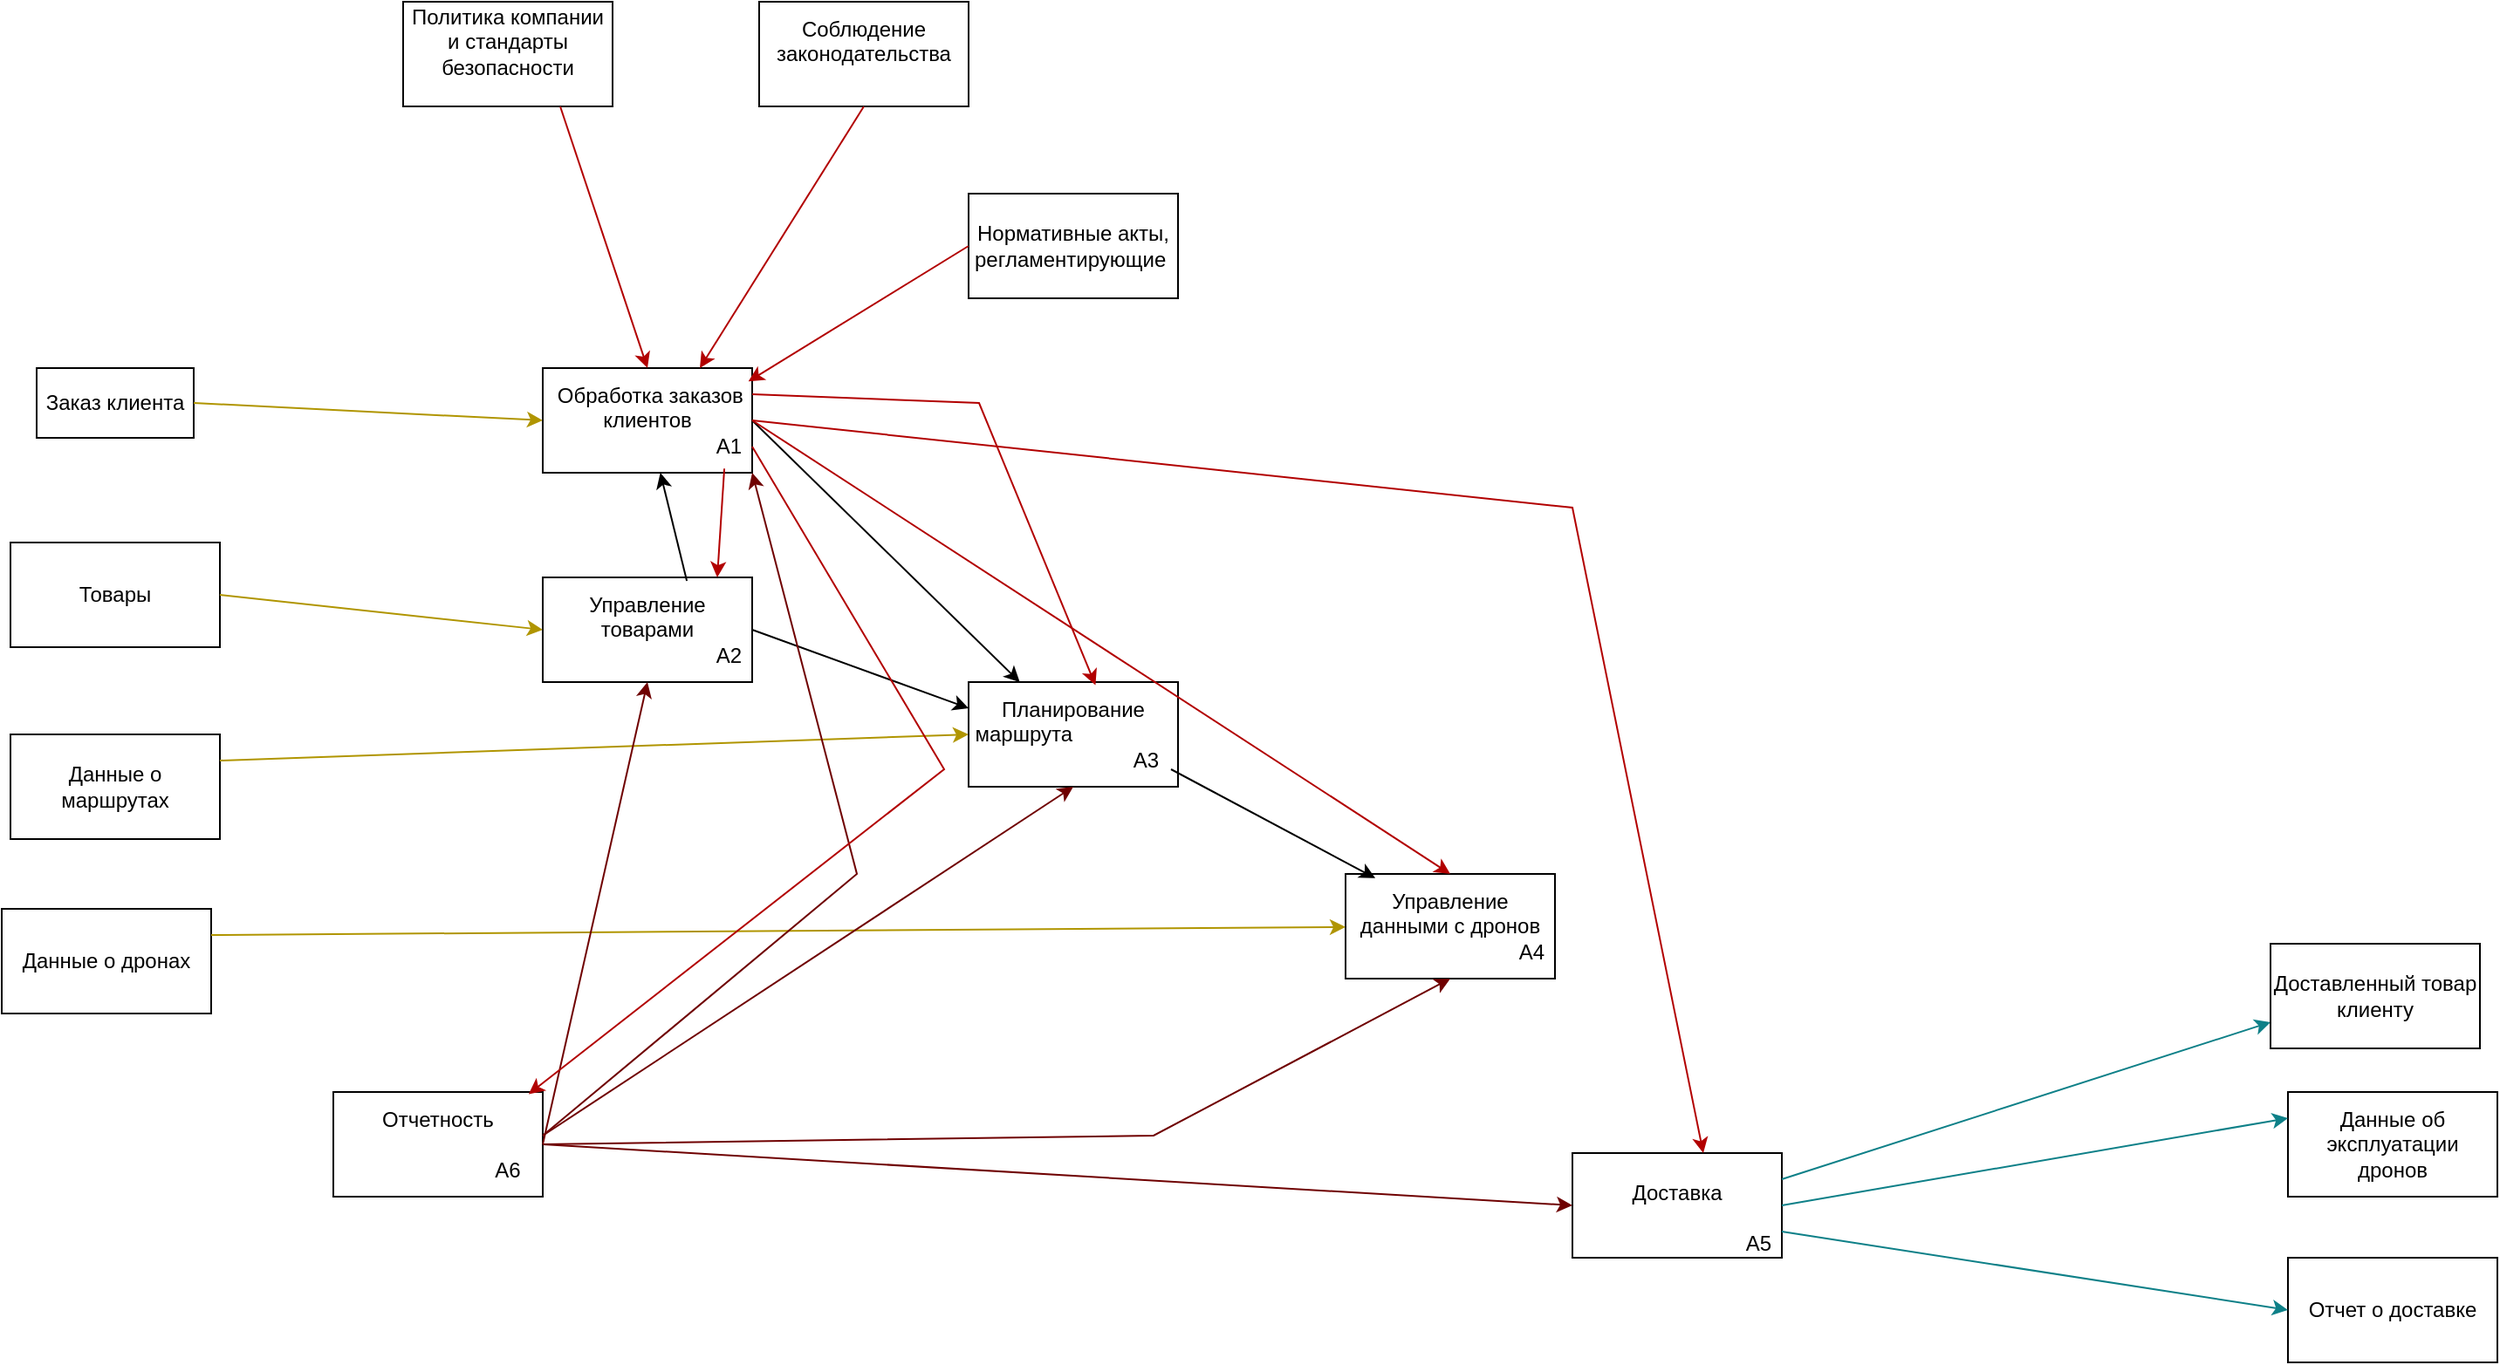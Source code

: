 <mxfile version="24.7.17">
  <diagram name="Страница — 1" id="MuMrje43AJ7VmmXHNSnh">
    <mxGraphModel dx="2062" dy="1845" grid="1" gridSize="10" guides="1" tooltips="1" connect="1" arrows="1" fold="1" page="1" pageScale="1" pageWidth="827" pageHeight="1169" math="0" shadow="0">
      <root>
        <mxCell id="0" />
        <mxCell id="1" parent="0" />
        <mxCell id="Tz0GKoGOuTxOf5YLzzDx-1" value="&amp;nbsp;Обработка заказов клиентов&lt;div&gt;&amp;nbsp; &amp;nbsp; &amp;nbsp; &amp;nbsp; &amp;nbsp; &amp;nbsp; &amp;nbsp; &amp;nbsp; &amp;nbsp; &amp;nbsp; &amp;nbsp; &amp;nbsp; &amp;nbsp; &amp;nbsp; А1&lt;/div&gt;" style="rounded=0;whiteSpace=wrap;html=1;" vertex="1" parent="1">
          <mxGeometry x="170" y="140" width="120" height="60" as="geometry" />
        </mxCell>
        <mxCell id="Tz0GKoGOuTxOf5YLzzDx-2" value="Управление товарами&lt;div&gt;&amp;nbsp; &amp;nbsp; &amp;nbsp; &amp;nbsp; &amp;nbsp; &amp;nbsp; &amp;nbsp; &amp;nbsp; &amp;nbsp; &amp;nbsp; &amp;nbsp; &amp;nbsp; &amp;nbsp; &amp;nbsp; А2&lt;/div&gt;" style="rounded=0;whiteSpace=wrap;html=1;" vertex="1" parent="1">
          <mxGeometry x="170" y="260" width="120" height="60" as="geometry" />
        </mxCell>
        <mxCell id="Tz0GKoGOuTxOf5YLzzDx-3" value="&lt;div&gt;Планирование маршрута&amp;nbsp; &amp;nbsp; &amp;nbsp; &amp;nbsp; &amp;nbsp; &amp;nbsp; &amp;nbsp; &amp;nbsp; &amp;nbsp; &amp;nbsp; &amp;nbsp; &amp;nbsp; &amp;nbsp;&lt;span style=&quot;white-space: pre;&quot;&gt;&#x9;&lt;/span&gt;&lt;span style=&quot;white-space: pre;&quot;&gt;&#x9;&lt;/span&gt;&lt;span style=&quot;white-space: pre;&quot;&gt;&#x9;&lt;/span&gt; А3&lt;/div&gt;" style="rounded=0;whiteSpace=wrap;html=1;" vertex="1" parent="1">
          <mxGeometry x="414" y="320" width="120" height="60" as="geometry" />
        </mxCell>
        <mxCell id="Tz0GKoGOuTxOf5YLzzDx-4" value="Управление данными с дронов&lt;div&gt;&amp;nbsp;&lt;span style=&quot;white-space: pre;&quot;&gt;&#x9;&lt;/span&gt;&lt;span style=&quot;white-space: pre;&quot;&gt;&#x9;&lt;/span&gt;&lt;span style=&quot;white-space: pre;&quot;&gt;&#x9;&lt;/span&gt;&amp;nbsp; &amp;nbsp; А4&lt;/div&gt;" style="rounded=0;whiteSpace=wrap;html=1;" vertex="1" parent="1">
          <mxGeometry x="630" y="430" width="120" height="60" as="geometry" />
        </mxCell>
        <mxCell id="Tz0GKoGOuTxOf5YLzzDx-5" value="Отчетность&lt;div&gt;&lt;br&gt;&lt;/div&gt;&lt;div&gt;&lt;span style=&quot;white-space: pre;&quot;&gt;&#x9;&lt;/span&gt;&lt;span style=&quot;white-space: pre;&quot;&gt;&#x9;&lt;/span&gt;&lt;span style=&quot;white-space: pre;&quot;&gt;&#x9;&lt;/span&gt;А6&lt;br&gt;&lt;/div&gt;" style="rounded=0;whiteSpace=wrap;html=1;" vertex="1" parent="1">
          <mxGeometry x="50" y="555" width="120" height="60" as="geometry" />
        </mxCell>
        <mxCell id="Tz0GKoGOuTxOf5YLzzDx-6" value="&lt;div&gt;&lt;br&gt;&lt;/div&gt;Доставка&lt;div&gt;&lt;br&gt;&lt;/div&gt;&lt;div&gt;&amp;nbsp; &amp;nbsp; &amp;nbsp; &amp;nbsp; &amp;nbsp; &amp;nbsp; &amp;nbsp; &amp;nbsp; &amp;nbsp; &amp;nbsp; &amp;nbsp; &amp;nbsp; &amp;nbsp; &amp;nbsp; А5&lt;/div&gt;" style="rounded=0;whiteSpace=wrap;html=1;" vertex="1" parent="1">
          <mxGeometry x="760" y="590" width="120" height="60" as="geometry" />
        </mxCell>
        <mxCell id="Tz0GKoGOuTxOf5YLzzDx-7" value="Соблюдение законодательства&lt;div&gt;&lt;span style=&quot;white-space: pre;&quot;&gt;&#x9;&lt;/span&gt;&lt;span style=&quot;white-space: pre;&quot;&gt;&#x9;&lt;/span&gt;&lt;span style=&quot;white-space: pre;&quot;&gt;&#x9;&lt;/span&gt;&lt;br&gt;&lt;/div&gt;" style="rounded=0;whiteSpace=wrap;html=1;" vertex="1" parent="1">
          <mxGeometry x="294" y="-70" width="120" height="60" as="geometry" />
        </mxCell>
        <mxCell id="Tz0GKoGOuTxOf5YLzzDx-8" value="Политика компании и стандарты безопасности&lt;div&gt;&lt;span style=&quot;white-space: pre;&quot;&gt;&#x9;&lt;/span&gt;&lt;span style=&quot;white-space: pre;&quot;&gt;&#x9;&lt;/span&gt;&lt;span style=&quot;white-space: pre;&quot;&gt;&#x9;&lt;/span&gt;&lt;br&gt;&lt;/div&gt;" style="rounded=0;whiteSpace=wrap;html=1;" vertex="1" parent="1">
          <mxGeometry x="90" y="-70" width="120" height="60" as="geometry" />
        </mxCell>
        <mxCell id="Tz0GKoGOuTxOf5YLzzDx-9" value="Заказ клиента" style="rounded=0;whiteSpace=wrap;html=1;" vertex="1" parent="1">
          <mxGeometry x="-120" y="140" width="90" height="40" as="geometry" />
        </mxCell>
        <mxCell id="Tz0GKoGOuTxOf5YLzzDx-10" value="" style="endArrow=classic;html=1;rounded=0;entryX=0;entryY=0.5;entryDx=0;entryDy=0;exitX=1;exitY=0.5;exitDx=0;exitDy=0;fillColor=#e3c800;strokeColor=#B09500;" edge="1" parent="1" source="Tz0GKoGOuTxOf5YLzzDx-9" target="Tz0GKoGOuTxOf5YLzzDx-1">
          <mxGeometry width="50" height="50" relative="1" as="geometry">
            <mxPoint x="100" y="210" as="sourcePoint" />
            <mxPoint x="150" y="160" as="targetPoint" />
          </mxGeometry>
        </mxCell>
        <mxCell id="Tz0GKoGOuTxOf5YLzzDx-11" value="Данные о маршрутах" style="rounded=0;whiteSpace=wrap;html=1;" vertex="1" parent="1">
          <mxGeometry x="-135" y="350" width="120" height="60" as="geometry" />
        </mxCell>
        <mxCell id="Tz0GKoGOuTxOf5YLzzDx-13" value="" style="endArrow=classic;html=1;rounded=0;exitX=0.688;exitY=0.033;exitDx=0;exitDy=0;exitPerimeter=0;" edge="1" parent="1" source="Tz0GKoGOuTxOf5YLzzDx-2" target="Tz0GKoGOuTxOf5YLzzDx-1">
          <mxGeometry width="50" height="50" relative="1" as="geometry">
            <mxPoint x="290" y="290" as="sourcePoint" />
            <mxPoint x="340" y="240" as="targetPoint" />
          </mxGeometry>
        </mxCell>
        <mxCell id="Tz0GKoGOuTxOf5YLzzDx-14" value="" style="endArrow=classic;html=1;rounded=0;exitX=1;exitY=0.5;exitDx=0;exitDy=0;" edge="1" parent="1" source="Tz0GKoGOuTxOf5YLzzDx-1" target="Tz0GKoGOuTxOf5YLzzDx-3">
          <mxGeometry width="50" height="50" relative="1" as="geometry">
            <mxPoint x="320" y="240" as="sourcePoint" />
            <mxPoint x="370" y="190" as="targetPoint" />
          </mxGeometry>
        </mxCell>
        <mxCell id="Tz0GKoGOuTxOf5YLzzDx-15" value="" style="endArrow=classic;html=1;rounded=0;exitX=1;exitY=0.5;exitDx=0;exitDy=0;entryX=0;entryY=0.25;entryDx=0;entryDy=0;" edge="1" parent="1" source="Tz0GKoGOuTxOf5YLzzDx-2" target="Tz0GKoGOuTxOf5YLzzDx-3">
          <mxGeometry width="50" height="50" relative="1" as="geometry">
            <mxPoint x="320" y="240" as="sourcePoint" />
            <mxPoint x="370" y="190" as="targetPoint" />
          </mxGeometry>
        </mxCell>
        <mxCell id="Tz0GKoGOuTxOf5YLzzDx-16" value="Нормативные акты, регламентирующие&amp;nbsp;" style="rounded=0;whiteSpace=wrap;html=1;" vertex="1" parent="1">
          <mxGeometry x="414" y="40" width="120" height="60" as="geometry" />
        </mxCell>
        <mxCell id="Tz0GKoGOuTxOf5YLzzDx-17" value="" style="endArrow=classic;html=1;rounded=0;entryX=0.982;entryY=0.127;entryDx=0;entryDy=0;entryPerimeter=0;exitX=0;exitY=0.5;exitDx=0;exitDy=0;fillColor=#e51400;strokeColor=#B20000;" edge="1" parent="1" source="Tz0GKoGOuTxOf5YLzzDx-16" target="Tz0GKoGOuTxOf5YLzzDx-1">
          <mxGeometry width="50" height="50" relative="1" as="geometry">
            <mxPoint x="310" y="210" as="sourcePoint" />
            <mxPoint x="360" y="160" as="targetPoint" />
          </mxGeometry>
        </mxCell>
        <mxCell id="Tz0GKoGOuTxOf5YLzzDx-18" value="Данные о дронах" style="rounded=0;whiteSpace=wrap;html=1;" vertex="1" parent="1">
          <mxGeometry x="-140" y="450" width="120" height="60" as="geometry" />
        </mxCell>
        <mxCell id="Tz0GKoGOuTxOf5YLzzDx-19" value="Товары" style="rounded=0;whiteSpace=wrap;html=1;" vertex="1" parent="1">
          <mxGeometry x="-135" y="240" width="120" height="60" as="geometry" />
        </mxCell>
        <mxCell id="Tz0GKoGOuTxOf5YLzzDx-20" value="" style="endArrow=classic;html=1;rounded=0;entryX=0;entryY=0.5;entryDx=0;entryDy=0;exitX=1;exitY=0.5;exitDx=0;exitDy=0;fillColor=#e3c800;strokeColor=#B09500;" edge="1" parent="1" source="Tz0GKoGOuTxOf5YLzzDx-19" target="Tz0GKoGOuTxOf5YLzzDx-2">
          <mxGeometry width="50" height="50" relative="1" as="geometry">
            <mxPoint x="180" y="390" as="sourcePoint" />
            <mxPoint x="230" y="340" as="targetPoint" />
          </mxGeometry>
        </mxCell>
        <mxCell id="Tz0GKoGOuTxOf5YLzzDx-21" value="" style="endArrow=classic;html=1;rounded=0;entryX=0;entryY=0.5;entryDx=0;entryDy=0;exitX=1;exitY=0.25;exitDx=0;exitDy=0;fillColor=#e3c800;strokeColor=#B09500;" edge="1" parent="1" source="Tz0GKoGOuTxOf5YLzzDx-11" target="Tz0GKoGOuTxOf5YLzzDx-3">
          <mxGeometry width="50" height="50" relative="1" as="geometry">
            <mxPoint x="210" y="380" as="sourcePoint" />
            <mxPoint x="260" y="330" as="targetPoint" />
          </mxGeometry>
        </mxCell>
        <mxCell id="Tz0GKoGOuTxOf5YLzzDx-22" value="" style="endArrow=classic;html=1;rounded=0;exitX=1;exitY=0.25;exitDx=0;exitDy=0;fillColor=#e3c800;strokeColor=#B09500;" edge="1" parent="1" source="Tz0GKoGOuTxOf5YLzzDx-18" target="Tz0GKoGOuTxOf5YLzzDx-4">
          <mxGeometry width="50" height="50" relative="1" as="geometry">
            <mxPoint x="210" y="380" as="sourcePoint" />
            <mxPoint x="260" y="330" as="targetPoint" />
          </mxGeometry>
        </mxCell>
        <mxCell id="Tz0GKoGOuTxOf5YLzzDx-23" value="" style="endArrow=classic;html=1;rounded=0;entryX=0.142;entryY=0.04;entryDx=0;entryDy=0;entryPerimeter=0;" edge="1" parent="1" target="Tz0GKoGOuTxOf5YLzzDx-4">
          <mxGeometry width="50" height="50" relative="1" as="geometry">
            <mxPoint x="530" y="370" as="sourcePoint" />
            <mxPoint x="530" y="290" as="targetPoint" />
          </mxGeometry>
        </mxCell>
        <mxCell id="Tz0GKoGOuTxOf5YLzzDx-24" value="" style="endArrow=classic;html=1;rounded=0;exitX=1;exitY=0.5;exitDx=0;exitDy=0;entryX=0.5;entryY=1;entryDx=0;entryDy=0;fillColor=#a20025;strokeColor=#6F0000;" edge="1" parent="1" source="Tz0GKoGOuTxOf5YLzzDx-5" target="Tz0GKoGOuTxOf5YLzzDx-2">
          <mxGeometry width="50" height="50" relative="1" as="geometry">
            <mxPoint x="280" y="430" as="sourcePoint" />
            <mxPoint x="330" y="380" as="targetPoint" />
          </mxGeometry>
        </mxCell>
        <mxCell id="Tz0GKoGOuTxOf5YLzzDx-25" value="" style="endArrow=classic;html=1;rounded=0;entryX=1;entryY=1;entryDx=0;entryDy=0;fillColor=#a20025;strokeColor=#6F0000;" edge="1" parent="1" target="Tz0GKoGOuTxOf5YLzzDx-1">
          <mxGeometry width="50" height="50" relative="1" as="geometry">
            <mxPoint x="170" y="580" as="sourcePoint" />
            <mxPoint x="370" y="380" as="targetPoint" />
            <Array as="points">
              <mxPoint x="350" y="430" />
            </Array>
          </mxGeometry>
        </mxCell>
        <mxCell id="Tz0GKoGOuTxOf5YLzzDx-26" value="" style="endArrow=classic;html=1;rounded=0;exitX=1;exitY=0.5;exitDx=0;exitDy=0;entryX=0.5;entryY=1;entryDx=0;entryDy=0;fillColor=#a20025;strokeColor=#6F0000;" edge="1" parent="1" source="Tz0GKoGOuTxOf5YLzzDx-5" target="Tz0GKoGOuTxOf5YLzzDx-4">
          <mxGeometry width="50" height="50" relative="1" as="geometry">
            <mxPoint x="320" y="430" as="sourcePoint" />
            <mxPoint x="370" y="380" as="targetPoint" />
            <Array as="points">
              <mxPoint x="520" y="580" />
            </Array>
          </mxGeometry>
        </mxCell>
        <mxCell id="Tz0GKoGOuTxOf5YLzzDx-27" value="" style="endArrow=classic;html=1;rounded=0;entryX=0.5;entryY=1;entryDx=0;entryDy=0;fillColor=#a20025;strokeColor=#6F0000;" edge="1" parent="1" target="Tz0GKoGOuTxOf5YLzzDx-3">
          <mxGeometry width="50" height="50" relative="1" as="geometry">
            <mxPoint x="170" y="580" as="sourcePoint" />
            <mxPoint x="370" y="380" as="targetPoint" />
          </mxGeometry>
        </mxCell>
        <mxCell id="Tz0GKoGOuTxOf5YLzzDx-30" value="" style="endArrow=classic;html=1;rounded=0;entryX=0;entryY=0.5;entryDx=0;entryDy=0;exitX=1;exitY=0.5;exitDx=0;exitDy=0;fillColor=#a20025;strokeColor=#6F0000;" edge="1" parent="1" source="Tz0GKoGOuTxOf5YLzzDx-5" target="Tz0GKoGOuTxOf5YLzzDx-6">
          <mxGeometry width="50" height="50" relative="1" as="geometry">
            <mxPoint x="280" y="460" as="sourcePoint" />
            <mxPoint x="330" y="410" as="targetPoint" />
          </mxGeometry>
        </mxCell>
        <mxCell id="Tz0GKoGOuTxOf5YLzzDx-31" value="" style="endArrow=classic;html=1;rounded=0;entryX=0.75;entryY=0;entryDx=0;entryDy=0;exitX=0.5;exitY=1;exitDx=0;exitDy=0;fillColor=#e51400;strokeColor=#B20000;" edge="1" parent="1" source="Tz0GKoGOuTxOf5YLzzDx-7" target="Tz0GKoGOuTxOf5YLzzDx-1">
          <mxGeometry width="50" height="50" relative="1" as="geometry">
            <mxPoint x="370" y="130" as="sourcePoint" />
            <mxPoint x="420" y="80" as="targetPoint" />
          </mxGeometry>
        </mxCell>
        <mxCell id="Tz0GKoGOuTxOf5YLzzDx-32" value="" style="endArrow=classic;html=1;rounded=0;exitX=0.75;exitY=1;exitDx=0;exitDy=0;entryX=0.5;entryY=0;entryDx=0;entryDy=0;fillColor=#e51400;strokeColor=#B20000;" edge="1" parent="1" source="Tz0GKoGOuTxOf5YLzzDx-8" target="Tz0GKoGOuTxOf5YLzzDx-1">
          <mxGeometry width="50" height="50" relative="1" as="geometry">
            <mxPoint x="370" y="130" as="sourcePoint" />
            <mxPoint x="420" y="80" as="targetPoint" />
          </mxGeometry>
        </mxCell>
        <mxCell id="Tz0GKoGOuTxOf5YLzzDx-33" value="" style="endArrow=classic;html=1;rounded=0;entryX=0.606;entryY=0.03;entryDx=0;entryDy=0;entryPerimeter=0;exitX=1;exitY=0.25;exitDx=0;exitDy=0;fillColor=#e51400;strokeColor=#B20000;" edge="1" parent="1" source="Tz0GKoGOuTxOf5YLzzDx-1" target="Tz0GKoGOuTxOf5YLzzDx-3">
          <mxGeometry width="50" height="50" relative="1" as="geometry">
            <mxPoint x="340" y="260" as="sourcePoint" />
            <mxPoint x="390" y="210" as="targetPoint" />
            <Array as="points">
              <mxPoint x="420" y="160" />
            </Array>
          </mxGeometry>
        </mxCell>
        <mxCell id="Tz0GKoGOuTxOf5YLzzDx-34" value="" style="endArrow=classic;html=1;rounded=0;entryX=1;entryY=0.5;entryDx=0;entryDy=0;fillColor=#e51400;strokeColor=#B20000;exitX=0.867;exitY=0.96;exitDx=0;exitDy=0;exitPerimeter=0;" edge="1" parent="1" source="Tz0GKoGOuTxOf5YLzzDx-1">
          <mxGeometry width="50" height="50" relative="1" as="geometry">
            <mxPoint x="270" y="210" as="sourcePoint" />
            <mxPoint x="270" y="260" as="targetPoint" />
          </mxGeometry>
        </mxCell>
        <mxCell id="Tz0GKoGOuTxOf5YLzzDx-35" value="" style="endArrow=classic;html=1;rounded=0;entryX=0.933;entryY=0.02;entryDx=0;entryDy=0;entryPerimeter=0;exitX=1;exitY=0.75;exitDx=0;exitDy=0;fillColor=#e51400;strokeColor=#B20000;" edge="1" parent="1" source="Tz0GKoGOuTxOf5YLzzDx-1" target="Tz0GKoGOuTxOf5YLzzDx-5">
          <mxGeometry width="50" height="50" relative="1" as="geometry">
            <mxPoint x="350" y="200" as="sourcePoint" />
            <mxPoint x="430" y="270" as="targetPoint" />
            <Array as="points">
              <mxPoint x="400" y="370" />
            </Array>
          </mxGeometry>
        </mxCell>
        <mxCell id="Tz0GKoGOuTxOf5YLzzDx-36" value="" style="endArrow=classic;html=1;rounded=0;entryX=0.5;entryY=0;entryDx=0;entryDy=0;exitX=1;exitY=0.5;exitDx=0;exitDy=0;fillColor=#e51400;strokeColor=#B20000;" edge="1" parent="1" source="Tz0GKoGOuTxOf5YLzzDx-1" target="Tz0GKoGOuTxOf5YLzzDx-4">
          <mxGeometry width="50" height="50" relative="1" as="geometry">
            <mxPoint x="300" y="260" as="sourcePoint" />
            <mxPoint x="350" y="210" as="targetPoint" />
          </mxGeometry>
        </mxCell>
        <mxCell id="Tz0GKoGOuTxOf5YLzzDx-37" value="" style="endArrow=classic;html=1;rounded=0;entryX=0.625;entryY=0.001;entryDx=0;entryDy=0;entryPerimeter=0;exitX=1;exitY=0.5;exitDx=0;exitDy=0;fillColor=#e51400;strokeColor=#B20000;" edge="1" parent="1" source="Tz0GKoGOuTxOf5YLzzDx-1" target="Tz0GKoGOuTxOf5YLzzDx-6">
          <mxGeometry width="50" height="50" relative="1" as="geometry">
            <mxPoint x="480" y="220" as="sourcePoint" />
            <mxPoint x="440" y="300" as="targetPoint" />
            <Array as="points">
              <mxPoint x="760" y="220" />
            </Array>
          </mxGeometry>
        </mxCell>
        <mxCell id="Tz0GKoGOuTxOf5YLzzDx-38" value="" style="endArrow=classic;html=1;rounded=0;exitX=1;exitY=0.25;exitDx=0;exitDy=0;entryX=0;entryY=0.75;entryDx=0;entryDy=0;fillColor=#b0e3e6;strokeColor=#0e8088;" edge="1" parent="1" source="Tz0GKoGOuTxOf5YLzzDx-6" target="Tz0GKoGOuTxOf5YLzzDx-40">
          <mxGeometry width="50" height="50" relative="1" as="geometry">
            <mxPoint x="480" y="420" as="sourcePoint" />
            <mxPoint x="1140" y="540" as="targetPoint" />
          </mxGeometry>
        </mxCell>
        <mxCell id="Tz0GKoGOuTxOf5YLzzDx-40" value="Доставленный товар клиенту" style="rounded=0;whiteSpace=wrap;html=1;" vertex="1" parent="1">
          <mxGeometry x="1160" y="470" width="120" height="60" as="geometry" />
        </mxCell>
        <mxCell id="Tz0GKoGOuTxOf5YLzzDx-41" value="Данные об эксплуатации дронов" style="rounded=0;whiteSpace=wrap;html=1;" vertex="1" parent="1">
          <mxGeometry x="1170" y="555" width="120" height="60" as="geometry" />
        </mxCell>
        <mxCell id="Tz0GKoGOuTxOf5YLzzDx-42" value="Отчет о доставке" style="rounded=0;whiteSpace=wrap;html=1;" vertex="1" parent="1">
          <mxGeometry x="1170" y="650" width="120" height="60" as="geometry" />
        </mxCell>
        <mxCell id="Tz0GKoGOuTxOf5YLzzDx-43" value="" style="endArrow=classic;html=1;rounded=0;entryX=0;entryY=0.25;entryDx=0;entryDy=0;exitX=1;exitY=0.5;exitDx=0;exitDy=0;fillColor=#b0e3e6;strokeColor=#0e8088;" edge="1" parent="1" source="Tz0GKoGOuTxOf5YLzzDx-6" target="Tz0GKoGOuTxOf5YLzzDx-41">
          <mxGeometry width="50" height="50" relative="1" as="geometry">
            <mxPoint x="980" y="510" as="sourcePoint" />
            <mxPoint x="1030" y="460" as="targetPoint" />
          </mxGeometry>
        </mxCell>
        <mxCell id="Tz0GKoGOuTxOf5YLzzDx-44" value="" style="endArrow=classic;html=1;rounded=0;entryX=0;entryY=0.5;entryDx=0;entryDy=0;exitX=1;exitY=0.75;exitDx=0;exitDy=0;fillColor=#b0e3e6;strokeColor=#0e8088;" edge="1" parent="1" source="Tz0GKoGOuTxOf5YLzzDx-6" target="Tz0GKoGOuTxOf5YLzzDx-42">
          <mxGeometry width="50" height="50" relative="1" as="geometry">
            <mxPoint x="980" y="510" as="sourcePoint" />
            <mxPoint x="1030" y="460" as="targetPoint" />
          </mxGeometry>
        </mxCell>
      </root>
    </mxGraphModel>
  </diagram>
</mxfile>
